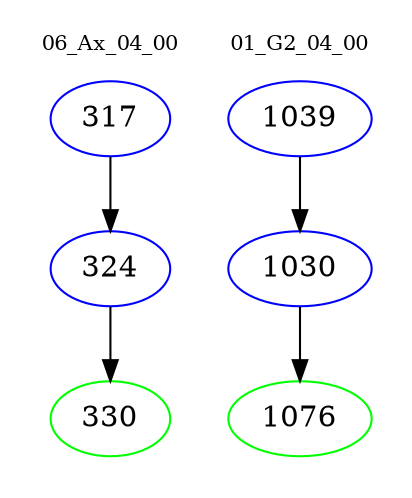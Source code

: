 digraph{
subgraph cluster_0 {
color = white
label = "06_Ax_04_00";
fontsize=10;
T0_317 [label="317", color="blue"]
T0_317 -> T0_324 [color="black"]
T0_324 [label="324", color="blue"]
T0_324 -> T0_330 [color="black"]
T0_330 [label="330", color="green"]
}
subgraph cluster_1 {
color = white
label = "01_G2_04_00";
fontsize=10;
T1_1039 [label="1039", color="blue"]
T1_1039 -> T1_1030 [color="black"]
T1_1030 [label="1030", color="blue"]
T1_1030 -> T1_1076 [color="black"]
T1_1076 [label="1076", color="green"]
}
}
